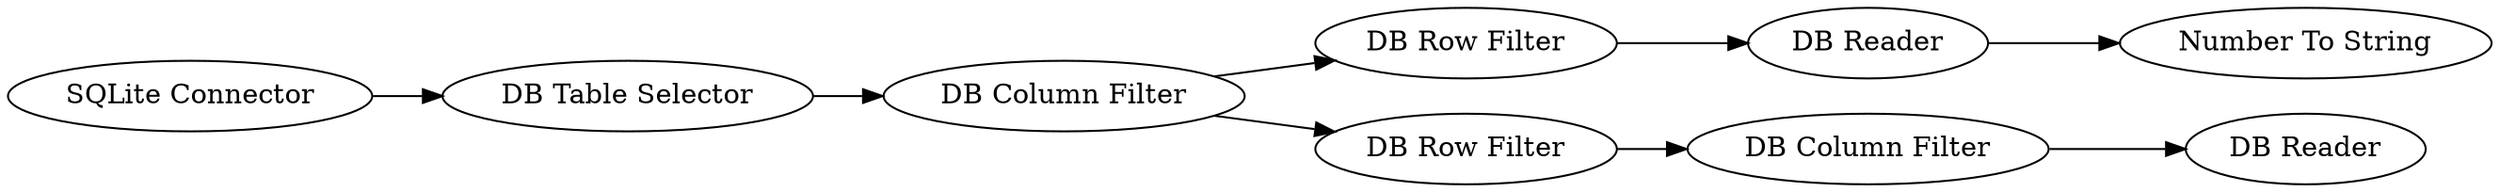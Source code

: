 digraph {
	183 [label="SQLite Connector"]
	184 [label="DB Table Selector"]
	185 [label="DB Column Filter"]
	186 [label="DB Row Filter"]
	187 [label="DB Row Filter"]
	188 [label="DB Column Filter"]
	189 [label="DB Reader"]
	190 [label="Number To String"]
	191 [label="DB Reader"]
	183 -> 184
	184 -> 185
	185 -> 187
	185 -> 186
	186 -> 189
	187 -> 188
	188 -> 191
	189 -> 190
	rankdir=LR
}
